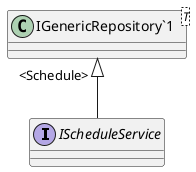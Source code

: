 @startuml
interface IScheduleService {
}
class "IGenericRepository`1"<T> {
}
"IGenericRepository`1" "<Schedule>" <|-- IScheduleService
@enduml
